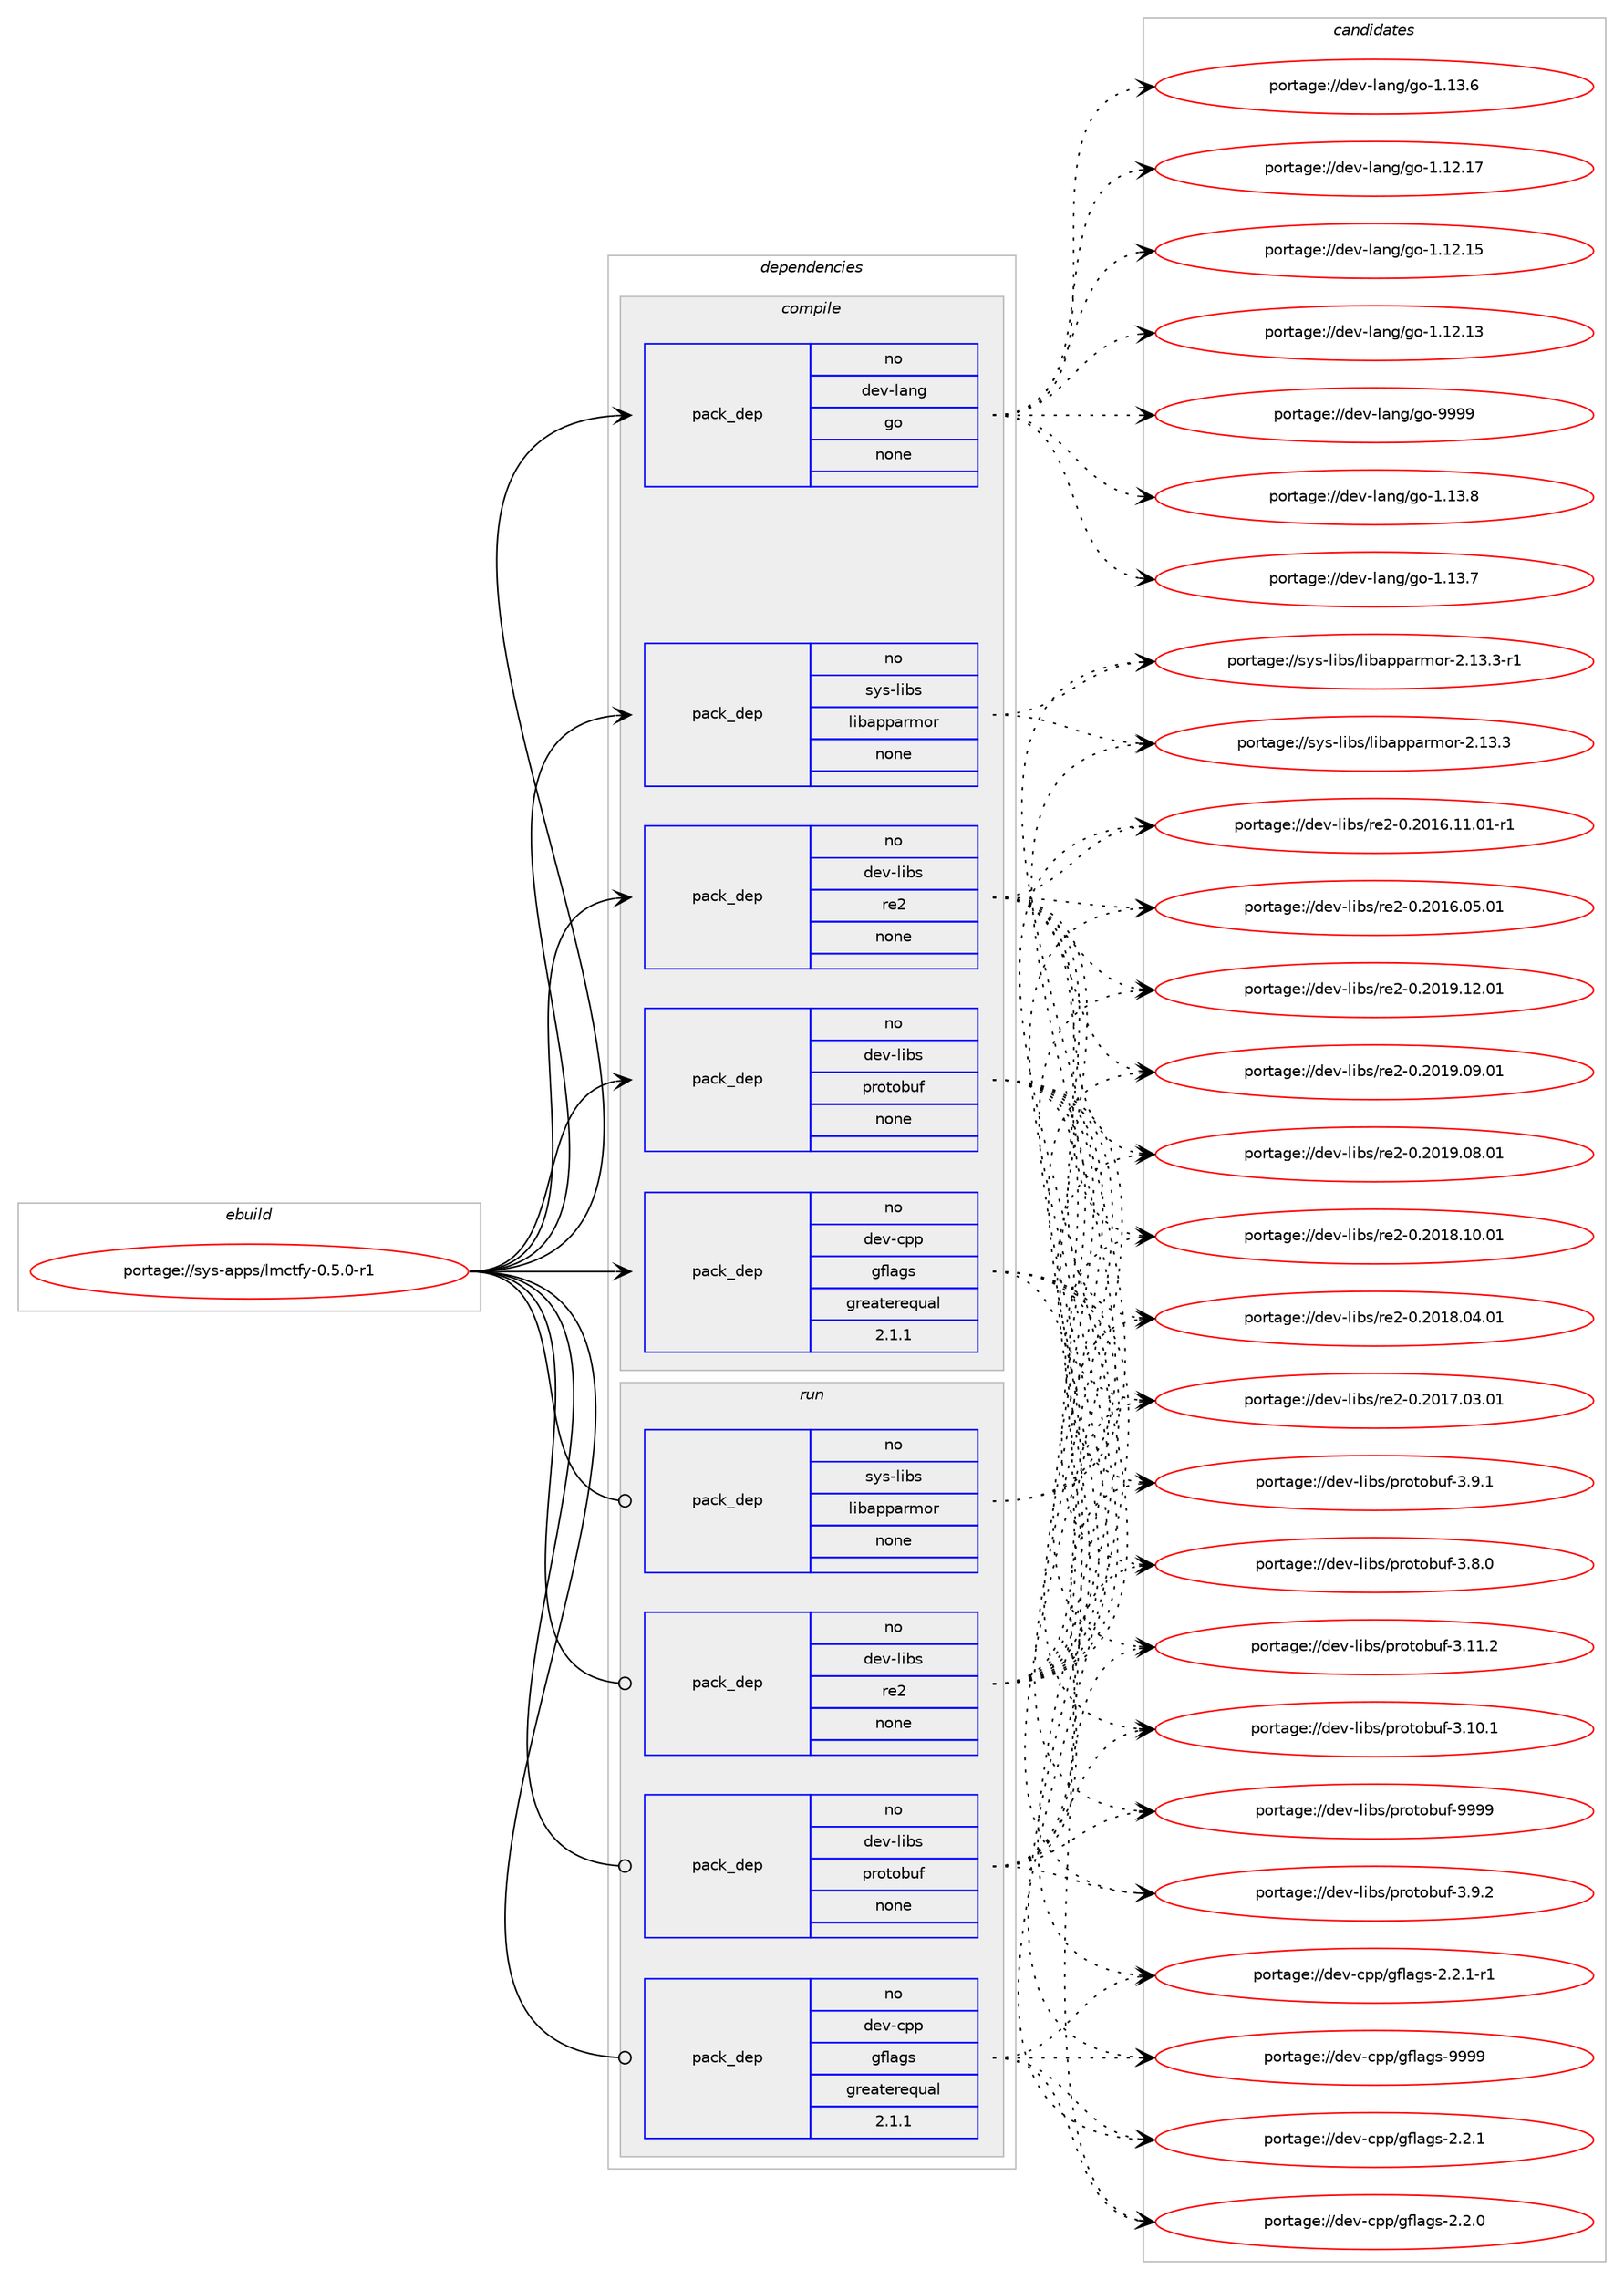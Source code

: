 digraph prolog {

# *************
# Graph options
# *************

newrank=true;
concentrate=true;
compound=true;
graph [rankdir=LR,fontname=Helvetica,fontsize=10,ranksep=1.5];#, ranksep=2.5, nodesep=0.2];
edge  [arrowhead=vee];
node  [fontname=Helvetica,fontsize=10];

# **********
# The ebuild
# **********

subgraph cluster_leftcol {
color=gray;
rank=same;
label=<<i>ebuild</i>>;
id [label="portage://sys-apps/lmctfy-0.5.0-r1", color=red, width=4, href="../sys-apps/lmctfy-0.5.0-r1.svg"];
}

# ****************
# The dependencies
# ****************

subgraph cluster_midcol {
color=gray;
label=<<i>dependencies</i>>;
subgraph cluster_compile {
fillcolor="#eeeeee";
style=filled;
label=<<i>compile</i>>;
subgraph pack50904 {
dependency66501 [label=<<TABLE BORDER="0" CELLBORDER="1" CELLSPACING="0" CELLPADDING="4" WIDTH="220"><TR><TD ROWSPAN="6" CELLPADDING="30">pack_dep</TD></TR><TR><TD WIDTH="110">no</TD></TR><TR><TD>dev-cpp</TD></TR><TR><TD>gflags</TD></TR><TR><TD>greaterequal</TD></TR><TR><TD>2.1.1</TD></TR></TABLE>>, shape=none, color=blue];
}
id:e -> dependency66501:w [weight=20,style="solid",arrowhead="vee"];
subgraph pack50905 {
dependency66502 [label=<<TABLE BORDER="0" CELLBORDER="1" CELLSPACING="0" CELLPADDING="4" WIDTH="220"><TR><TD ROWSPAN="6" CELLPADDING="30">pack_dep</TD></TR><TR><TD WIDTH="110">no</TD></TR><TR><TD>dev-lang</TD></TR><TR><TD>go</TD></TR><TR><TD>none</TD></TR><TR><TD></TD></TR></TABLE>>, shape=none, color=blue];
}
id:e -> dependency66502:w [weight=20,style="solid",arrowhead="vee"];
subgraph pack50906 {
dependency66503 [label=<<TABLE BORDER="0" CELLBORDER="1" CELLSPACING="0" CELLPADDING="4" WIDTH="220"><TR><TD ROWSPAN="6" CELLPADDING="30">pack_dep</TD></TR><TR><TD WIDTH="110">no</TD></TR><TR><TD>dev-libs</TD></TR><TR><TD>protobuf</TD></TR><TR><TD>none</TD></TR><TR><TD></TD></TR></TABLE>>, shape=none, color=blue];
}
id:e -> dependency66503:w [weight=20,style="solid",arrowhead="vee"];
subgraph pack50907 {
dependency66504 [label=<<TABLE BORDER="0" CELLBORDER="1" CELLSPACING="0" CELLPADDING="4" WIDTH="220"><TR><TD ROWSPAN="6" CELLPADDING="30">pack_dep</TD></TR><TR><TD WIDTH="110">no</TD></TR><TR><TD>dev-libs</TD></TR><TR><TD>re2</TD></TR><TR><TD>none</TD></TR><TR><TD></TD></TR></TABLE>>, shape=none, color=blue];
}
id:e -> dependency66504:w [weight=20,style="solid",arrowhead="vee"];
subgraph pack50908 {
dependency66505 [label=<<TABLE BORDER="0" CELLBORDER="1" CELLSPACING="0" CELLPADDING="4" WIDTH="220"><TR><TD ROWSPAN="6" CELLPADDING="30">pack_dep</TD></TR><TR><TD WIDTH="110">no</TD></TR><TR><TD>sys-libs</TD></TR><TR><TD>libapparmor</TD></TR><TR><TD>none</TD></TR><TR><TD></TD></TR></TABLE>>, shape=none, color=blue];
}
id:e -> dependency66505:w [weight=20,style="solid",arrowhead="vee"];
}
subgraph cluster_compileandrun {
fillcolor="#eeeeee";
style=filled;
label=<<i>compile and run</i>>;
}
subgraph cluster_run {
fillcolor="#eeeeee";
style=filled;
label=<<i>run</i>>;
subgraph pack50909 {
dependency66506 [label=<<TABLE BORDER="0" CELLBORDER="1" CELLSPACING="0" CELLPADDING="4" WIDTH="220"><TR><TD ROWSPAN="6" CELLPADDING="30">pack_dep</TD></TR><TR><TD WIDTH="110">no</TD></TR><TR><TD>dev-cpp</TD></TR><TR><TD>gflags</TD></TR><TR><TD>greaterequal</TD></TR><TR><TD>2.1.1</TD></TR></TABLE>>, shape=none, color=blue];
}
id:e -> dependency66506:w [weight=20,style="solid",arrowhead="odot"];
subgraph pack50910 {
dependency66507 [label=<<TABLE BORDER="0" CELLBORDER="1" CELLSPACING="0" CELLPADDING="4" WIDTH="220"><TR><TD ROWSPAN="6" CELLPADDING="30">pack_dep</TD></TR><TR><TD WIDTH="110">no</TD></TR><TR><TD>dev-libs</TD></TR><TR><TD>protobuf</TD></TR><TR><TD>none</TD></TR><TR><TD></TD></TR></TABLE>>, shape=none, color=blue];
}
id:e -> dependency66507:w [weight=20,style="solid",arrowhead="odot"];
subgraph pack50911 {
dependency66508 [label=<<TABLE BORDER="0" CELLBORDER="1" CELLSPACING="0" CELLPADDING="4" WIDTH="220"><TR><TD ROWSPAN="6" CELLPADDING="30">pack_dep</TD></TR><TR><TD WIDTH="110">no</TD></TR><TR><TD>dev-libs</TD></TR><TR><TD>re2</TD></TR><TR><TD>none</TD></TR><TR><TD></TD></TR></TABLE>>, shape=none, color=blue];
}
id:e -> dependency66508:w [weight=20,style="solid",arrowhead="odot"];
subgraph pack50912 {
dependency66509 [label=<<TABLE BORDER="0" CELLBORDER="1" CELLSPACING="0" CELLPADDING="4" WIDTH="220"><TR><TD ROWSPAN="6" CELLPADDING="30">pack_dep</TD></TR><TR><TD WIDTH="110">no</TD></TR><TR><TD>sys-libs</TD></TR><TR><TD>libapparmor</TD></TR><TR><TD>none</TD></TR><TR><TD></TD></TR></TABLE>>, shape=none, color=blue];
}
id:e -> dependency66509:w [weight=20,style="solid",arrowhead="odot"];
}
}

# **************
# The candidates
# **************

subgraph cluster_choices {
rank=same;
color=gray;
label=<<i>candidates</i>>;

subgraph choice50904 {
color=black;
nodesep=1;
choice100101118459911211247103102108971031154557575757 [label="portage://dev-cpp/gflags-9999", color=red, width=4,href="../dev-cpp/gflags-9999.svg"];
choice100101118459911211247103102108971031154550465046494511449 [label="portage://dev-cpp/gflags-2.2.1-r1", color=red, width=4,href="../dev-cpp/gflags-2.2.1-r1.svg"];
choice10010111845991121124710310210897103115455046504649 [label="portage://dev-cpp/gflags-2.2.1", color=red, width=4,href="../dev-cpp/gflags-2.2.1.svg"];
choice10010111845991121124710310210897103115455046504648 [label="portage://dev-cpp/gflags-2.2.0", color=red, width=4,href="../dev-cpp/gflags-2.2.0.svg"];
dependency66501:e -> choice100101118459911211247103102108971031154557575757:w [style=dotted,weight="100"];
dependency66501:e -> choice100101118459911211247103102108971031154550465046494511449:w [style=dotted,weight="100"];
dependency66501:e -> choice10010111845991121124710310210897103115455046504649:w [style=dotted,weight="100"];
dependency66501:e -> choice10010111845991121124710310210897103115455046504648:w [style=dotted,weight="100"];
}
subgraph choice50905 {
color=black;
nodesep=1;
choice1001011184510897110103471031114557575757 [label="portage://dev-lang/go-9999", color=red, width=4,href="../dev-lang/go-9999.svg"];
choice10010111845108971101034710311145494649514656 [label="portage://dev-lang/go-1.13.8", color=red, width=4,href="../dev-lang/go-1.13.8.svg"];
choice10010111845108971101034710311145494649514655 [label="portage://dev-lang/go-1.13.7", color=red, width=4,href="../dev-lang/go-1.13.7.svg"];
choice10010111845108971101034710311145494649514654 [label="portage://dev-lang/go-1.13.6", color=red, width=4,href="../dev-lang/go-1.13.6.svg"];
choice1001011184510897110103471031114549464950464955 [label="portage://dev-lang/go-1.12.17", color=red, width=4,href="../dev-lang/go-1.12.17.svg"];
choice1001011184510897110103471031114549464950464953 [label="portage://dev-lang/go-1.12.15", color=red, width=4,href="../dev-lang/go-1.12.15.svg"];
choice1001011184510897110103471031114549464950464951 [label="portage://dev-lang/go-1.12.13", color=red, width=4,href="../dev-lang/go-1.12.13.svg"];
dependency66502:e -> choice1001011184510897110103471031114557575757:w [style=dotted,weight="100"];
dependency66502:e -> choice10010111845108971101034710311145494649514656:w [style=dotted,weight="100"];
dependency66502:e -> choice10010111845108971101034710311145494649514655:w [style=dotted,weight="100"];
dependency66502:e -> choice10010111845108971101034710311145494649514654:w [style=dotted,weight="100"];
dependency66502:e -> choice1001011184510897110103471031114549464950464955:w [style=dotted,weight="100"];
dependency66502:e -> choice1001011184510897110103471031114549464950464953:w [style=dotted,weight="100"];
dependency66502:e -> choice1001011184510897110103471031114549464950464951:w [style=dotted,weight="100"];
}
subgraph choice50906 {
color=black;
nodesep=1;
choice100101118451081059811547112114111116111981171024557575757 [label="portage://dev-libs/protobuf-9999", color=red, width=4,href="../dev-libs/protobuf-9999.svg"];
choice10010111845108105981154711211411111611198117102455146574650 [label="portage://dev-libs/protobuf-3.9.2", color=red, width=4,href="../dev-libs/protobuf-3.9.2.svg"];
choice10010111845108105981154711211411111611198117102455146574649 [label="portage://dev-libs/protobuf-3.9.1", color=red, width=4,href="../dev-libs/protobuf-3.9.1.svg"];
choice10010111845108105981154711211411111611198117102455146564648 [label="portage://dev-libs/protobuf-3.8.0", color=red, width=4,href="../dev-libs/protobuf-3.8.0.svg"];
choice1001011184510810598115471121141111161119811710245514649494650 [label="portage://dev-libs/protobuf-3.11.2", color=red, width=4,href="../dev-libs/protobuf-3.11.2.svg"];
choice1001011184510810598115471121141111161119811710245514649484649 [label="portage://dev-libs/protobuf-3.10.1", color=red, width=4,href="../dev-libs/protobuf-3.10.1.svg"];
dependency66503:e -> choice100101118451081059811547112114111116111981171024557575757:w [style=dotted,weight="100"];
dependency66503:e -> choice10010111845108105981154711211411111611198117102455146574650:w [style=dotted,weight="100"];
dependency66503:e -> choice10010111845108105981154711211411111611198117102455146574649:w [style=dotted,weight="100"];
dependency66503:e -> choice10010111845108105981154711211411111611198117102455146564648:w [style=dotted,weight="100"];
dependency66503:e -> choice1001011184510810598115471121141111161119811710245514649494650:w [style=dotted,weight="100"];
dependency66503:e -> choice1001011184510810598115471121141111161119811710245514649484649:w [style=dotted,weight="100"];
}
subgraph choice50907 {
color=black;
nodesep=1;
choice1001011184510810598115471141015045484650484957464950464849 [label="portage://dev-libs/re2-0.2019.12.01", color=red, width=4,href="../dev-libs/re2-0.2019.12.01.svg"];
choice1001011184510810598115471141015045484650484957464857464849 [label="portage://dev-libs/re2-0.2019.09.01", color=red, width=4,href="../dev-libs/re2-0.2019.09.01.svg"];
choice1001011184510810598115471141015045484650484957464856464849 [label="portage://dev-libs/re2-0.2019.08.01", color=red, width=4,href="../dev-libs/re2-0.2019.08.01.svg"];
choice1001011184510810598115471141015045484650484956464948464849 [label="portage://dev-libs/re2-0.2018.10.01", color=red, width=4,href="../dev-libs/re2-0.2018.10.01.svg"];
choice1001011184510810598115471141015045484650484956464852464849 [label="portage://dev-libs/re2-0.2018.04.01", color=red, width=4,href="../dev-libs/re2-0.2018.04.01.svg"];
choice1001011184510810598115471141015045484650484955464851464849 [label="portage://dev-libs/re2-0.2017.03.01", color=red, width=4,href="../dev-libs/re2-0.2017.03.01.svg"];
choice10010111845108105981154711410150454846504849544649494648494511449 [label="portage://dev-libs/re2-0.2016.11.01-r1", color=red, width=4,href="../dev-libs/re2-0.2016.11.01-r1.svg"];
choice1001011184510810598115471141015045484650484954464853464849 [label="portage://dev-libs/re2-0.2016.05.01", color=red, width=4,href="../dev-libs/re2-0.2016.05.01.svg"];
dependency66504:e -> choice1001011184510810598115471141015045484650484957464950464849:w [style=dotted,weight="100"];
dependency66504:e -> choice1001011184510810598115471141015045484650484957464857464849:w [style=dotted,weight="100"];
dependency66504:e -> choice1001011184510810598115471141015045484650484957464856464849:w [style=dotted,weight="100"];
dependency66504:e -> choice1001011184510810598115471141015045484650484956464948464849:w [style=dotted,weight="100"];
dependency66504:e -> choice1001011184510810598115471141015045484650484956464852464849:w [style=dotted,weight="100"];
dependency66504:e -> choice1001011184510810598115471141015045484650484955464851464849:w [style=dotted,weight="100"];
dependency66504:e -> choice10010111845108105981154711410150454846504849544649494648494511449:w [style=dotted,weight="100"];
dependency66504:e -> choice1001011184510810598115471141015045484650484954464853464849:w [style=dotted,weight="100"];
}
subgraph choice50908 {
color=black;
nodesep=1;
choice115121115451081059811547108105989711211297114109111114455046495146514511449 [label="portage://sys-libs/libapparmor-2.13.3-r1", color=red, width=4,href="../sys-libs/libapparmor-2.13.3-r1.svg"];
choice11512111545108105981154710810598971121129711410911111445504649514651 [label="portage://sys-libs/libapparmor-2.13.3", color=red, width=4,href="../sys-libs/libapparmor-2.13.3.svg"];
dependency66505:e -> choice115121115451081059811547108105989711211297114109111114455046495146514511449:w [style=dotted,weight="100"];
dependency66505:e -> choice11512111545108105981154710810598971121129711410911111445504649514651:w [style=dotted,weight="100"];
}
subgraph choice50909 {
color=black;
nodesep=1;
choice100101118459911211247103102108971031154557575757 [label="portage://dev-cpp/gflags-9999", color=red, width=4,href="../dev-cpp/gflags-9999.svg"];
choice100101118459911211247103102108971031154550465046494511449 [label="portage://dev-cpp/gflags-2.2.1-r1", color=red, width=4,href="../dev-cpp/gflags-2.2.1-r1.svg"];
choice10010111845991121124710310210897103115455046504649 [label="portage://dev-cpp/gflags-2.2.1", color=red, width=4,href="../dev-cpp/gflags-2.2.1.svg"];
choice10010111845991121124710310210897103115455046504648 [label="portage://dev-cpp/gflags-2.2.0", color=red, width=4,href="../dev-cpp/gflags-2.2.0.svg"];
dependency66506:e -> choice100101118459911211247103102108971031154557575757:w [style=dotted,weight="100"];
dependency66506:e -> choice100101118459911211247103102108971031154550465046494511449:w [style=dotted,weight="100"];
dependency66506:e -> choice10010111845991121124710310210897103115455046504649:w [style=dotted,weight="100"];
dependency66506:e -> choice10010111845991121124710310210897103115455046504648:w [style=dotted,weight="100"];
}
subgraph choice50910 {
color=black;
nodesep=1;
choice100101118451081059811547112114111116111981171024557575757 [label="portage://dev-libs/protobuf-9999", color=red, width=4,href="../dev-libs/protobuf-9999.svg"];
choice10010111845108105981154711211411111611198117102455146574650 [label="portage://dev-libs/protobuf-3.9.2", color=red, width=4,href="../dev-libs/protobuf-3.9.2.svg"];
choice10010111845108105981154711211411111611198117102455146574649 [label="portage://dev-libs/protobuf-3.9.1", color=red, width=4,href="../dev-libs/protobuf-3.9.1.svg"];
choice10010111845108105981154711211411111611198117102455146564648 [label="portage://dev-libs/protobuf-3.8.0", color=red, width=4,href="../dev-libs/protobuf-3.8.0.svg"];
choice1001011184510810598115471121141111161119811710245514649494650 [label="portage://dev-libs/protobuf-3.11.2", color=red, width=4,href="../dev-libs/protobuf-3.11.2.svg"];
choice1001011184510810598115471121141111161119811710245514649484649 [label="portage://dev-libs/protobuf-3.10.1", color=red, width=4,href="../dev-libs/protobuf-3.10.1.svg"];
dependency66507:e -> choice100101118451081059811547112114111116111981171024557575757:w [style=dotted,weight="100"];
dependency66507:e -> choice10010111845108105981154711211411111611198117102455146574650:w [style=dotted,weight="100"];
dependency66507:e -> choice10010111845108105981154711211411111611198117102455146574649:w [style=dotted,weight="100"];
dependency66507:e -> choice10010111845108105981154711211411111611198117102455146564648:w [style=dotted,weight="100"];
dependency66507:e -> choice1001011184510810598115471121141111161119811710245514649494650:w [style=dotted,weight="100"];
dependency66507:e -> choice1001011184510810598115471121141111161119811710245514649484649:w [style=dotted,weight="100"];
}
subgraph choice50911 {
color=black;
nodesep=1;
choice1001011184510810598115471141015045484650484957464950464849 [label="portage://dev-libs/re2-0.2019.12.01", color=red, width=4,href="../dev-libs/re2-0.2019.12.01.svg"];
choice1001011184510810598115471141015045484650484957464857464849 [label="portage://dev-libs/re2-0.2019.09.01", color=red, width=4,href="../dev-libs/re2-0.2019.09.01.svg"];
choice1001011184510810598115471141015045484650484957464856464849 [label="portage://dev-libs/re2-0.2019.08.01", color=red, width=4,href="../dev-libs/re2-0.2019.08.01.svg"];
choice1001011184510810598115471141015045484650484956464948464849 [label="portage://dev-libs/re2-0.2018.10.01", color=red, width=4,href="../dev-libs/re2-0.2018.10.01.svg"];
choice1001011184510810598115471141015045484650484956464852464849 [label="portage://dev-libs/re2-0.2018.04.01", color=red, width=4,href="../dev-libs/re2-0.2018.04.01.svg"];
choice1001011184510810598115471141015045484650484955464851464849 [label="portage://dev-libs/re2-0.2017.03.01", color=red, width=4,href="../dev-libs/re2-0.2017.03.01.svg"];
choice10010111845108105981154711410150454846504849544649494648494511449 [label="portage://dev-libs/re2-0.2016.11.01-r1", color=red, width=4,href="../dev-libs/re2-0.2016.11.01-r1.svg"];
choice1001011184510810598115471141015045484650484954464853464849 [label="portage://dev-libs/re2-0.2016.05.01", color=red, width=4,href="../dev-libs/re2-0.2016.05.01.svg"];
dependency66508:e -> choice1001011184510810598115471141015045484650484957464950464849:w [style=dotted,weight="100"];
dependency66508:e -> choice1001011184510810598115471141015045484650484957464857464849:w [style=dotted,weight="100"];
dependency66508:e -> choice1001011184510810598115471141015045484650484957464856464849:w [style=dotted,weight="100"];
dependency66508:e -> choice1001011184510810598115471141015045484650484956464948464849:w [style=dotted,weight="100"];
dependency66508:e -> choice1001011184510810598115471141015045484650484956464852464849:w [style=dotted,weight="100"];
dependency66508:e -> choice1001011184510810598115471141015045484650484955464851464849:w [style=dotted,weight="100"];
dependency66508:e -> choice10010111845108105981154711410150454846504849544649494648494511449:w [style=dotted,weight="100"];
dependency66508:e -> choice1001011184510810598115471141015045484650484954464853464849:w [style=dotted,weight="100"];
}
subgraph choice50912 {
color=black;
nodesep=1;
choice115121115451081059811547108105989711211297114109111114455046495146514511449 [label="portage://sys-libs/libapparmor-2.13.3-r1", color=red, width=4,href="../sys-libs/libapparmor-2.13.3-r1.svg"];
choice11512111545108105981154710810598971121129711410911111445504649514651 [label="portage://sys-libs/libapparmor-2.13.3", color=red, width=4,href="../sys-libs/libapparmor-2.13.3.svg"];
dependency66509:e -> choice115121115451081059811547108105989711211297114109111114455046495146514511449:w [style=dotted,weight="100"];
dependency66509:e -> choice11512111545108105981154710810598971121129711410911111445504649514651:w [style=dotted,weight="100"];
}
}

}
